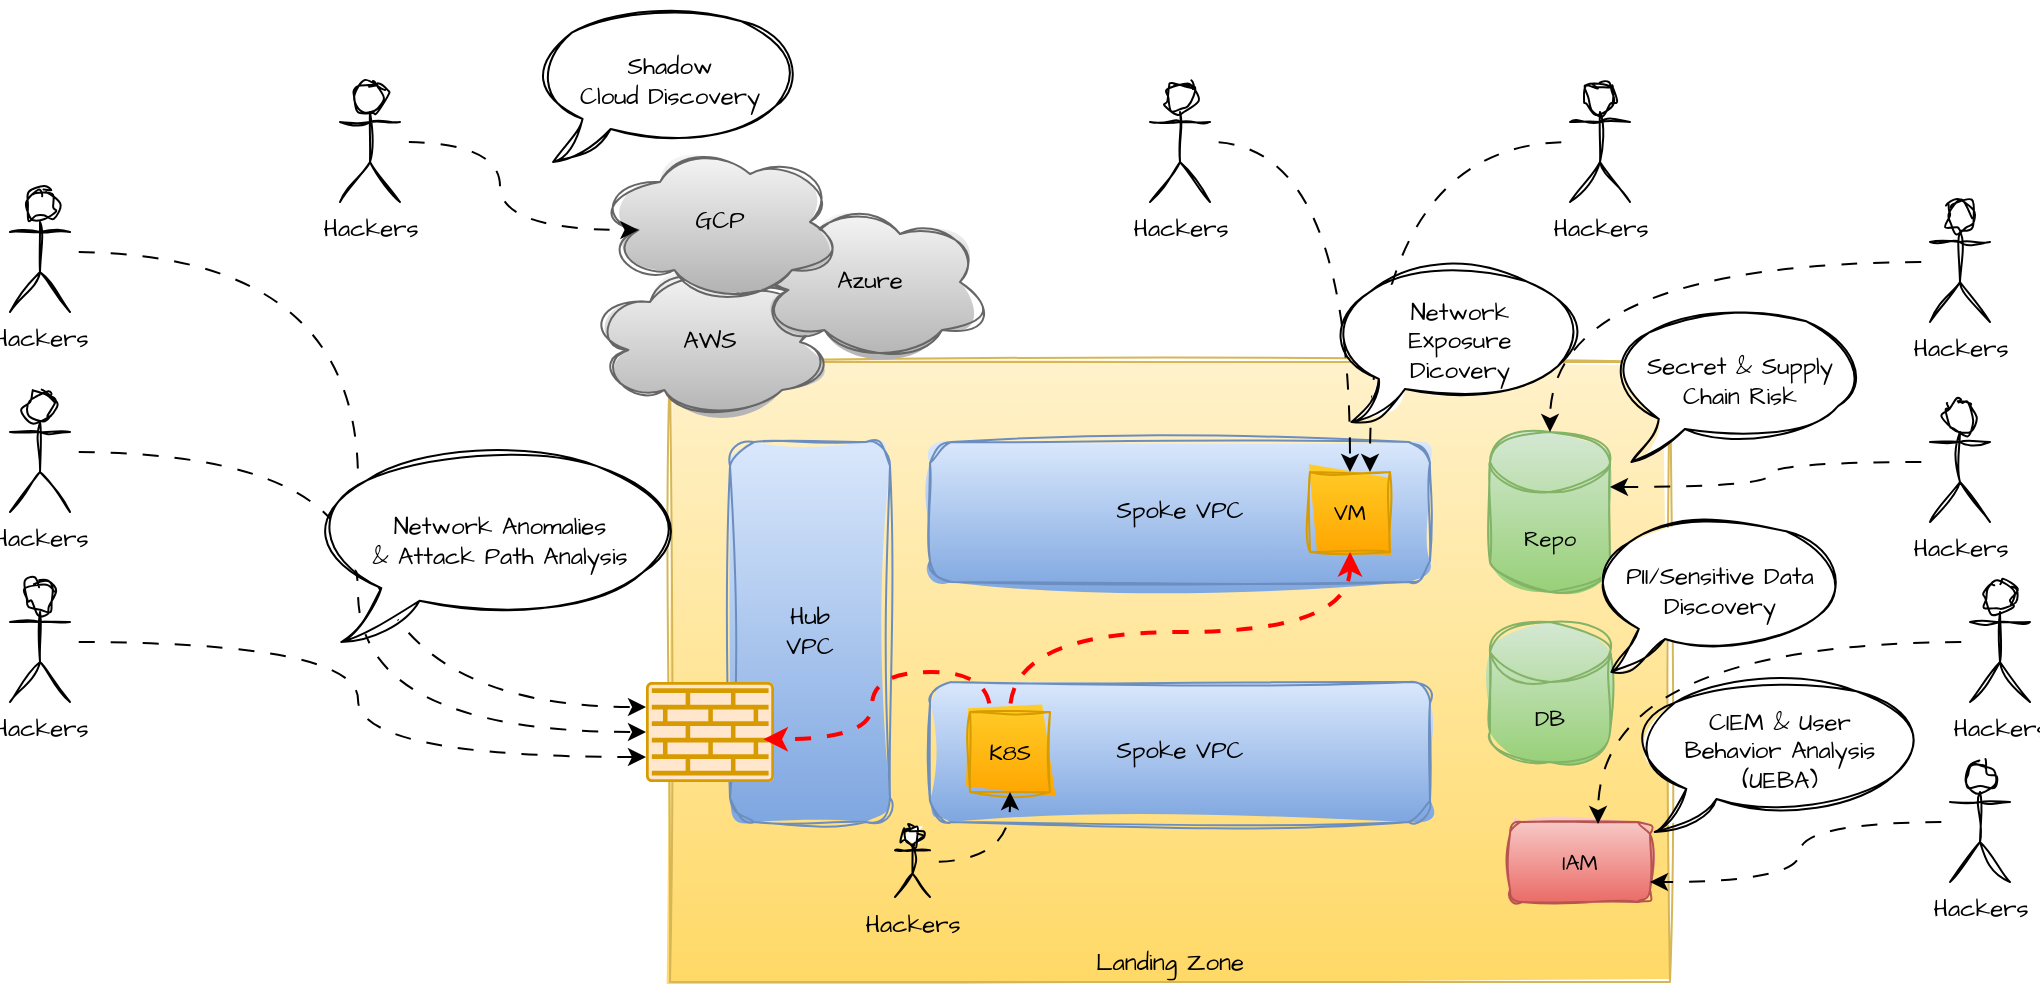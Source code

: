 <mxfile version="24.2.5" type="device">
  <diagram name="Page-1" id="LWX_vu-7LHV_K64vr4xJ">
    <mxGraphModel dx="1286" dy="775" grid="1" gridSize="10" guides="1" tooltips="1" connect="1" arrows="1" fold="1" page="1" pageScale="1" pageWidth="850" pageHeight="1100" math="0" shadow="0">
      <root>
        <mxCell id="0" />
        <mxCell id="1" parent="0" />
        <mxCell id="gkvwCJYRYMti6o6oYk9s-5" value="Landing Zone" style="rounded=0;whiteSpace=wrap;html=1;sketch=1;hachureGap=4;jiggle=2;curveFitting=1;fontFamily=Architects Daughter;fontSource=https%3A%2F%2Ffonts.googleapis.com%2Fcss%3Ffamily%3DArchitects%2BDaughter;verticalAlign=bottom;fillColor=#fff2cc;gradientColor=#ffd966;strokeColor=#d6b656;" parent="1" vertex="1">
          <mxGeometry x="560" y="270" width="500" height="310" as="geometry" />
        </mxCell>
        <mxCell id="gkvwCJYRYMti6o6oYk9s-1" value="Hub&lt;br&gt;VPC" style="rounded=1;whiteSpace=wrap;html=1;sketch=1;hachureGap=4;jiggle=2;curveFitting=1;fontFamily=Architects Daughter;fontSource=https%3A%2F%2Ffonts.googleapis.com%2Fcss%3Ffamily%3DArchitects%2BDaughter;fillColor=#dae8fc;gradientColor=#7ea6e0;strokeColor=#6c8ebf;" parent="1" vertex="1">
          <mxGeometry x="590" y="310" width="80" height="190" as="geometry" />
        </mxCell>
        <mxCell id="gkvwCJYRYMti6o6oYk9s-2" value="Spoke VPC" style="rounded=1;whiteSpace=wrap;html=1;sketch=1;hachureGap=4;jiggle=2;curveFitting=1;fontFamily=Architects Daughter;fontSource=https%3A%2F%2Ffonts.googleapis.com%2Fcss%3Ffamily%3DArchitects%2BDaughter;fillColor=#dae8fc;gradientColor=#7ea6e0;strokeColor=#6c8ebf;" parent="1" vertex="1">
          <mxGeometry x="690" y="310" width="250" height="70" as="geometry" />
        </mxCell>
        <mxCell id="gkvwCJYRYMti6o6oYk9s-3" value="Spoke VPC" style="rounded=1;whiteSpace=wrap;html=1;sketch=1;hachureGap=4;jiggle=2;curveFitting=1;fontFamily=Architects Daughter;fontSource=https%3A%2F%2Ffonts.googleapis.com%2Fcss%3Ffamily%3DArchitects%2BDaughter;fillColor=#dae8fc;gradientColor=#7ea6e0;strokeColor=#6c8ebf;" parent="1" vertex="1">
          <mxGeometry x="690" y="430" width="250" height="70" as="geometry" />
        </mxCell>
        <mxCell id="gkvwCJYRYMti6o6oYk9s-6" value="AWS" style="ellipse;shape=cloud;whiteSpace=wrap;html=1;sketch=1;hachureGap=4;jiggle=2;curveFitting=1;fontFamily=Architects Daughter;fontSource=https%3A%2F%2Ffonts.googleapis.com%2Fcss%3Ffamily%3DArchitects%2BDaughter;fillColor=#f5f5f5;strokeColor=#666666;gradientColor=#b3b3b3;" parent="1" vertex="1">
          <mxGeometry x="520" y="220" width="120" height="80" as="geometry" />
        </mxCell>
        <mxCell id="gkvwCJYRYMti6o6oYk9s-7" value="Azure" style="ellipse;shape=cloud;whiteSpace=wrap;html=1;sketch=1;hachureGap=4;jiggle=2;curveFitting=1;fontFamily=Architects Daughter;fontSource=https%3A%2F%2Ffonts.googleapis.com%2Fcss%3Ffamily%3DArchitects%2BDaughter;fillColor=#f5f5f5;strokeColor=#666666;gradientColor=#b3b3b3;" parent="1" vertex="1">
          <mxGeometry x="600" y="190" width="120" height="80" as="geometry" />
        </mxCell>
        <mxCell id="gkvwCJYRYMti6o6oYk9s-8" value="GCP" style="ellipse;shape=cloud;whiteSpace=wrap;html=1;sketch=1;hachureGap=4;jiggle=2;curveFitting=1;fontFamily=Architects Daughter;fontSource=https%3A%2F%2Ffonts.googleapis.com%2Fcss%3Ffamily%3DArchitects%2BDaughter;fillColor=#f5f5f5;strokeColor=#666666;gradientColor=#b3b3b3;" parent="1" vertex="1">
          <mxGeometry x="525" y="160" width="120" height="80" as="geometry" />
        </mxCell>
        <mxCell id="gkvwCJYRYMti6o6oYk9s-9" value="" style="sketch=0;points=[[0.015,0.015,0],[0.985,0.015,0],[0.985,0.985,0],[0.015,0.985,0],[0.25,0,0],[0.5,0,0],[0.75,0,0],[1,0.25,0],[1,0.5,0],[1,0.75,0],[0.75,1,0],[0.5,1,0],[0.25,1,0],[0,0.75,0],[0,0.5,0],[0,0.25,0]];verticalLabelPosition=bottom;html=1;verticalAlign=top;aspect=fixed;align=center;pointerEvents=1;shape=mxgraph.cisco19.rect;prIcon=firewall;fillColor=#ffe6cc;strokeColor=#d79b00;hachureGap=4;jiggle=2;curveFitting=1;fontFamily=Architects Daughter;fontSource=https%3A%2F%2Ffonts.googleapis.com%2Fcss%3Ffamily%3DArchitects%2BDaughter;" parent="1" vertex="1">
          <mxGeometry x="548" y="430" width="64" height="50" as="geometry" />
        </mxCell>
        <mxCell id="gkvwCJYRYMti6o6oYk9s-10" value="Hackers" style="shape=umlActor;verticalLabelPosition=bottom;verticalAlign=top;html=1;outlineConnect=0;sketch=1;hachureGap=4;jiggle=2;curveFitting=1;fontFamily=Architects Daughter;fontSource=https%3A%2F%2Ffonts.googleapis.com%2Fcss%3Ffamily%3DArchitects%2BDaughter;" parent="1" vertex="1">
          <mxGeometry x="230" y="285" width="30" height="60" as="geometry" />
        </mxCell>
        <mxCell id="gkvwCJYRYMti6o6oYk9s-18" style="edgeStyle=orthogonalEdgeStyle;rounded=0;hachureGap=4;orthogonalLoop=1;jettySize=auto;html=1;entryX=0;entryY=0.5;entryDx=0;entryDy=0;entryPerimeter=0;fontFamily=Architects Daughter;fontSource=https%3A%2F%2Ffonts.googleapis.com%2Fcss%3Ffamily%3DArchitects%2BDaughter;curved=1;shadow=0;flowAnimation=1;" parent="1" source="gkvwCJYRYMti6o6oYk9s-10" target="gkvwCJYRYMti6o6oYk9s-9" edge="1">
          <mxGeometry relative="1" as="geometry" />
        </mxCell>
        <mxCell id="gkvwCJYRYMti6o6oYk9s-19" value="Hackers" style="shape=umlActor;verticalLabelPosition=bottom;verticalAlign=top;html=1;outlineConnect=0;sketch=1;hachureGap=4;jiggle=2;curveFitting=1;fontFamily=Architects Daughter;fontSource=https%3A%2F%2Ffonts.googleapis.com%2Fcss%3Ffamily%3DArchitects%2BDaughter;" parent="1" vertex="1">
          <mxGeometry x="230" y="380" width="30" height="60" as="geometry" />
        </mxCell>
        <mxCell id="gkvwCJYRYMti6o6oYk9s-21" style="edgeStyle=orthogonalEdgeStyle;curved=1;rounded=0;hachureGap=4;orthogonalLoop=1;jettySize=auto;html=1;entryX=0;entryY=0.75;entryDx=0;entryDy=0;entryPerimeter=0;shadow=0;strokeColor=default;align=center;verticalAlign=middle;fontFamily=Architects Daughter;fontSource=https%3A%2F%2Ffonts.googleapis.com%2Fcss%3Ffamily%3DArchitects%2BDaughter;fontSize=11;fontColor=default;labelBackgroundColor=default;endArrow=classic;flowAnimation=1;" parent="1" source="gkvwCJYRYMti6o6oYk9s-19" target="gkvwCJYRYMti6o6oYk9s-9" edge="1">
          <mxGeometry relative="1" as="geometry" />
        </mxCell>
        <mxCell id="gkvwCJYRYMti6o6oYk9s-22" value="Hackers" style="shape=umlActor;verticalLabelPosition=bottom;verticalAlign=top;html=1;outlineConnect=0;sketch=1;hachureGap=4;jiggle=2;curveFitting=1;fontFamily=Architects Daughter;fontSource=https%3A%2F%2Ffonts.googleapis.com%2Fcss%3Ffamily%3DArchitects%2BDaughter;" parent="1" vertex="1">
          <mxGeometry x="230" y="185" width="30" height="60" as="geometry" />
        </mxCell>
        <mxCell id="gkvwCJYRYMti6o6oYk9s-23" style="edgeStyle=orthogonalEdgeStyle;curved=1;rounded=0;hachureGap=4;orthogonalLoop=1;jettySize=auto;html=1;entryX=0;entryY=0.25;entryDx=0;entryDy=0;entryPerimeter=0;shadow=0;strokeColor=default;align=center;verticalAlign=middle;fontFamily=Architects Daughter;fontSource=https%3A%2F%2Ffonts.googleapis.com%2Fcss%3Ffamily%3DArchitects%2BDaughter;fontSize=11;fontColor=default;labelBackgroundColor=default;endArrow=classic;flowAnimation=1;" parent="1" source="gkvwCJYRYMti6o6oYk9s-22" target="gkvwCJYRYMti6o6oYk9s-9" edge="1">
          <mxGeometry relative="1" as="geometry" />
        </mxCell>
        <mxCell id="gkvwCJYRYMti6o6oYk9s-24" value="Repo" style="shape=cylinder3;whiteSpace=wrap;html=1;boundedLbl=1;backgroundOutline=1;size=15;sketch=1;hachureGap=4;jiggle=2;curveFitting=1;fontFamily=Architects Daughter;fontSource=https%3A%2F%2Ffonts.googleapis.com%2Fcss%3Ffamily%3DArchitects%2BDaughter;fontSize=11;labelBackgroundColor=none;fillColor=#d5e8d4;gradientColor=#97d077;strokeColor=#82b366;" parent="1" vertex="1">
          <mxGeometry x="970" y="305" width="60" height="80" as="geometry" />
        </mxCell>
        <mxCell id="gkvwCJYRYMti6o6oYk9s-28" style="edgeStyle=orthogonalEdgeStyle;curved=1;rounded=0;hachureGap=4;orthogonalLoop=1;jettySize=auto;html=1;entryX=0.75;entryY=0;entryDx=0;entryDy=0;shadow=0;strokeColor=default;align=center;verticalAlign=middle;fontFamily=Architects Daughter;fontSource=https%3A%2F%2Ffonts.googleapis.com%2Fcss%3Ffamily%3DArchitects%2BDaughter;fontSize=11;fontColor=default;labelBackgroundColor=default;endArrow=classic;flowAnimation=1;" parent="1" source="gkvwCJYRYMti6o6oYk9s-25" target="gkvwCJYRYMti6o6oYk9s-27" edge="1">
          <mxGeometry relative="1" as="geometry" />
        </mxCell>
        <mxCell id="gkvwCJYRYMti6o6oYk9s-25" value="Hackers" style="shape=umlActor;verticalLabelPosition=bottom;verticalAlign=top;html=1;outlineConnect=0;sketch=1;hachureGap=4;jiggle=2;curveFitting=1;fontFamily=Architects Daughter;fontSource=https%3A%2F%2Ffonts.googleapis.com%2Fcss%3Ffamily%3DArchitects%2BDaughter;" parent="1" vertex="1">
          <mxGeometry x="1010" y="130" width="30" height="60" as="geometry" />
        </mxCell>
        <mxCell id="gkvwCJYRYMti6o6oYk9s-27" value="VM" style="whiteSpace=wrap;html=1;aspect=fixed;sketch=1;hachureGap=4;jiggle=2;curveFitting=1;fontFamily=Architects Daughter;fontSource=https%3A%2F%2Ffonts.googleapis.com%2Fcss%3Ffamily%3DArchitects%2BDaughter;fontSize=11;labelBackgroundColor=none;fillColor=#ffcd28;gradientColor=#ffa500;strokeColor=#d79b00;" parent="1" vertex="1">
          <mxGeometry x="880" y="325" width="40" height="40" as="geometry" />
        </mxCell>
        <mxCell id="gkvwCJYRYMti6o6oYk9s-30" style="edgeStyle=orthogonalEdgeStyle;curved=1;rounded=0;hachureGap=4;orthogonalLoop=1;jettySize=auto;html=1;entryX=0.5;entryY=0;entryDx=0;entryDy=0;shadow=0;strokeColor=default;align=center;verticalAlign=middle;fontFamily=Architects Daughter;fontSource=https%3A%2F%2Ffonts.googleapis.com%2Fcss%3Ffamily%3DArchitects%2BDaughter;fontSize=11;fontColor=default;labelBackgroundColor=default;endArrow=classic;flowAnimation=1;" parent="1" source="gkvwCJYRYMti6o6oYk9s-29" target="gkvwCJYRYMti6o6oYk9s-27" edge="1">
          <mxGeometry relative="1" as="geometry" />
        </mxCell>
        <mxCell id="gkvwCJYRYMti6o6oYk9s-29" value="Hackers" style="shape=umlActor;verticalLabelPosition=bottom;verticalAlign=top;html=1;outlineConnect=0;sketch=1;hachureGap=4;jiggle=2;curveFitting=1;fontFamily=Architects Daughter;fontSource=https%3A%2F%2Ffonts.googleapis.com%2Fcss%3Ffamily%3DArchitects%2BDaughter;" parent="1" vertex="1">
          <mxGeometry x="800" y="130" width="30" height="60" as="geometry" />
        </mxCell>
        <mxCell id="gkvwCJYRYMti6o6oYk9s-31" value="Hackers" style="shape=umlActor;verticalLabelPosition=bottom;verticalAlign=top;html=1;outlineConnect=0;sketch=1;hachureGap=4;jiggle=2;curveFitting=1;fontFamily=Architects Daughter;fontSource=https%3A%2F%2Ffonts.googleapis.com%2Fcss%3Ffamily%3DArchitects%2BDaughter;" parent="1" vertex="1">
          <mxGeometry x="1190" y="290" width="30" height="60" as="geometry" />
        </mxCell>
        <mxCell id="gkvwCJYRYMti6o6oYk9s-33" style="edgeStyle=orthogonalEdgeStyle;curved=1;rounded=0;hachureGap=4;orthogonalLoop=1;jettySize=auto;html=1;shadow=0;strokeColor=default;align=center;verticalAlign=middle;fontFamily=Architects Daughter;fontSource=https%3A%2F%2Ffonts.googleapis.com%2Fcss%3Ffamily%3DArchitects%2BDaughter;fontSize=11;fontColor=default;labelBackgroundColor=default;endArrow=classic;flowAnimation=1;" parent="1" source="gkvwCJYRYMti6o6oYk9s-32" target="gkvwCJYRYMti6o6oYk9s-24" edge="1">
          <mxGeometry relative="1" as="geometry" />
        </mxCell>
        <mxCell id="gkvwCJYRYMti6o6oYk9s-32" value="Hackers" style="shape=umlActor;verticalLabelPosition=bottom;verticalAlign=top;html=1;outlineConnect=0;sketch=1;hachureGap=4;jiggle=2;curveFitting=1;fontFamily=Architects Daughter;fontSource=https%3A%2F%2Ffonts.googleapis.com%2Fcss%3Ffamily%3DArchitects%2BDaughter;" parent="1" vertex="1">
          <mxGeometry x="1190" y="190" width="30" height="60" as="geometry" />
        </mxCell>
        <mxCell id="gkvwCJYRYMti6o6oYk9s-34" value="IAM" style="rounded=1;whiteSpace=wrap;html=1;sketch=1;hachureGap=4;jiggle=2;curveFitting=1;fontFamily=Architects Daughter;fontSource=https%3A%2F%2Ffonts.googleapis.com%2Fcss%3Ffamily%3DArchitects%2BDaughter;fontSize=11;labelBackgroundColor=none;fillColor=#f8cecc;gradientColor=#ea6b66;strokeColor=#b85450;" parent="1" vertex="1">
          <mxGeometry x="980" y="500" width="70" height="40" as="geometry" />
        </mxCell>
        <mxCell id="gkvwCJYRYMti6o6oYk9s-36" style="edgeStyle=orthogonalEdgeStyle;curved=1;rounded=0;hachureGap=4;orthogonalLoop=1;jettySize=auto;html=1;entryX=1;entryY=0.75;entryDx=0;entryDy=0;shadow=0;strokeColor=default;align=center;verticalAlign=middle;fontFamily=Architects Daughter;fontSource=https%3A%2F%2Ffonts.googleapis.com%2Fcss%3Ffamily%3DArchitects%2BDaughter;fontSize=11;fontColor=default;labelBackgroundColor=default;endArrow=classic;flowAnimation=1;" parent="1" source="gkvwCJYRYMti6o6oYk9s-35" target="gkvwCJYRYMti6o6oYk9s-34" edge="1">
          <mxGeometry relative="1" as="geometry" />
        </mxCell>
        <mxCell id="gkvwCJYRYMti6o6oYk9s-35" value="Hackers" style="shape=umlActor;verticalLabelPosition=bottom;verticalAlign=top;html=1;outlineConnect=0;sketch=1;hachureGap=4;jiggle=2;curveFitting=1;fontFamily=Architects Daughter;fontSource=https%3A%2F%2Ffonts.googleapis.com%2Fcss%3Ffamily%3DArchitects%2BDaughter;" parent="1" vertex="1">
          <mxGeometry x="1200" y="470" width="30" height="60" as="geometry" />
        </mxCell>
        <mxCell id="gkvwCJYRYMti6o6oYk9s-37" value="Hackers" style="shape=umlActor;verticalLabelPosition=bottom;verticalAlign=top;html=1;outlineConnect=0;sketch=1;hachureGap=4;jiggle=2;curveFitting=1;fontFamily=Architects Daughter;fontSource=https%3A%2F%2Ffonts.googleapis.com%2Fcss%3Ffamily%3DArchitects%2BDaughter;" parent="1" vertex="1">
          <mxGeometry x="1210" y="380" width="30" height="60" as="geometry" />
        </mxCell>
        <mxCell id="gkvwCJYRYMti6o6oYk9s-38" style="edgeStyle=orthogonalEdgeStyle;curved=1;rounded=0;hachureGap=4;orthogonalLoop=1;jettySize=auto;html=1;entryX=1;entryY=0;entryDx=0;entryDy=27.5;entryPerimeter=0;shadow=0;strokeColor=default;align=center;verticalAlign=middle;fontFamily=Architects Daughter;fontSource=https%3A%2F%2Ffonts.googleapis.com%2Fcss%3Ffamily%3DArchitects%2BDaughter;fontSize=11;fontColor=default;labelBackgroundColor=default;endArrow=classic;flowAnimation=1;" parent="1" source="gkvwCJYRYMti6o6oYk9s-31" target="gkvwCJYRYMti6o6oYk9s-24" edge="1">
          <mxGeometry relative="1" as="geometry" />
        </mxCell>
        <mxCell id="gkvwCJYRYMti6o6oYk9s-39" style="edgeStyle=orthogonalEdgeStyle;curved=1;rounded=0;hachureGap=4;orthogonalLoop=1;jettySize=auto;html=1;entryX=0.629;entryY=0.025;entryDx=0;entryDy=0;entryPerimeter=0;shadow=0;strokeColor=default;align=center;verticalAlign=middle;fontFamily=Architects Daughter;fontSource=https%3A%2F%2Ffonts.googleapis.com%2Fcss%3Ffamily%3DArchitects%2BDaughter;fontSize=11;fontColor=default;labelBackgroundColor=default;endArrow=classic;flowAnimation=1;" parent="1" source="gkvwCJYRYMti6o6oYk9s-37" target="gkvwCJYRYMti6o6oYk9s-34" edge="1">
          <mxGeometry relative="1" as="geometry" />
        </mxCell>
        <mxCell id="gkvwCJYRYMti6o6oYk9s-40" value="Hackers" style="shape=umlActor;verticalLabelPosition=bottom;verticalAlign=top;html=1;outlineConnect=0;sketch=1;hachureGap=4;jiggle=2;curveFitting=1;fontFamily=Architects Daughter;fontSource=https%3A%2F%2Ffonts.googleapis.com%2Fcss%3Ffamily%3DArchitects%2BDaughter;" parent="1" vertex="1">
          <mxGeometry x="395" y="130" width="30" height="60" as="geometry" />
        </mxCell>
        <mxCell id="gkvwCJYRYMti6o6oYk9s-41" style="edgeStyle=orthogonalEdgeStyle;curved=1;rounded=0;hachureGap=4;orthogonalLoop=1;jettySize=auto;html=1;entryX=0.16;entryY=0.55;entryDx=0;entryDy=0;entryPerimeter=0;shadow=0;strokeColor=default;align=center;verticalAlign=middle;fontFamily=Architects Daughter;fontSource=https%3A%2F%2Ffonts.googleapis.com%2Fcss%3Ffamily%3DArchitects%2BDaughter;fontSize=11;fontColor=default;labelBackgroundColor=default;endArrow=classic;flowAnimation=1;" parent="1" source="gkvwCJYRYMti6o6oYk9s-40" target="gkvwCJYRYMti6o6oYk9s-8" edge="1">
          <mxGeometry relative="1" as="geometry" />
        </mxCell>
        <mxCell id="zENMIR6Yf_Zz-KomC0aW-2" value="Shadow&lt;br&gt;Cloud Discovery" style="whiteSpace=wrap;html=1;shape=mxgraph.basic.oval_callout;sketch=1;hachureGap=4;jiggle=2;curveFitting=1;fontFamily=Architects Daughter;fontSource=https%3A%2F%2Ffonts.googleapis.com%2Fcss%3Ffamily%3DArchitects%2BDaughter;" vertex="1" parent="1">
          <mxGeometry x="490" y="90" width="140" height="80" as="geometry" />
        </mxCell>
        <mxCell id="zENMIR6Yf_Zz-KomC0aW-3" value="Network Anomalies&lt;div&gt;&amp;amp; Attack Path Analysis&lt;/div&gt;" style="whiteSpace=wrap;html=1;shape=mxgraph.basic.oval_callout;sketch=1;hachureGap=4;jiggle=2;curveFitting=1;fontFamily=Architects Daughter;fontSource=https%3A%2F%2Ffonts.googleapis.com%2Fcss%3Ffamily%3DArchitects%2BDaughter;" vertex="1" parent="1">
          <mxGeometry x="380" y="310" width="190" height="100" as="geometry" />
        </mxCell>
        <mxCell id="zENMIR6Yf_Zz-KomC0aW-4" value="Network&lt;div&gt;Exposure&lt;/div&gt;&lt;div&gt;Dicovery&lt;/div&gt;" style="whiteSpace=wrap;html=1;shape=mxgraph.basic.oval_callout;sketch=1;hachureGap=4;jiggle=2;curveFitting=1;fontFamily=Architects Daughter;fontSource=https%3A%2F%2Ffonts.googleapis.com%2Fcss%3Ffamily%3DArchitects%2BDaughter;" vertex="1" parent="1">
          <mxGeometry x="890" y="220" width="130" height="80" as="geometry" />
        </mxCell>
        <mxCell id="zENMIR6Yf_Zz-KomC0aW-5" value="Secret &amp;amp; Supply&lt;div&gt;Chain Risk&lt;/div&gt;" style="whiteSpace=wrap;html=1;shape=mxgraph.basic.oval_callout;sketch=1;hachureGap=4;jiggle=2;curveFitting=1;fontFamily=Architects Daughter;fontSource=https%3A%2F%2Ffonts.googleapis.com%2Fcss%3Ffamily%3DArchitects%2BDaughter;" vertex="1" parent="1">
          <mxGeometry x="1030" y="240" width="130" height="80" as="geometry" />
        </mxCell>
        <mxCell id="zENMIR6Yf_Zz-KomC0aW-6" value="CIEM &amp;amp; User&lt;div&gt;Behavior Analysis&lt;/div&gt;&lt;div&gt;(UEBA)&lt;/div&gt;" style="whiteSpace=wrap;html=1;shape=mxgraph.basic.oval_callout;sketch=1;hachureGap=4;jiggle=2;curveFitting=1;fontFamily=Architects Daughter;fontSource=https%3A%2F%2Ffonts.googleapis.com%2Fcss%3Ffamily%3DArchitects%2BDaughter;" vertex="1" parent="1">
          <mxGeometry x="1040" y="425" width="150" height="80" as="geometry" />
        </mxCell>
        <mxCell id="zENMIR6Yf_Zz-KomC0aW-12" style="edgeStyle=orthogonalEdgeStyle;curved=1;rounded=0;hachureGap=4;orthogonalLoop=1;jettySize=auto;html=1;entryX=0.5;entryY=1;entryDx=0;entryDy=0;strokeColor=#FF0000;align=center;verticalAlign=middle;fontFamily=Architects Daughter;fontSource=https%3A%2F%2Ffonts.googleapis.com%2Fcss%3Ffamily%3DArchitects%2BDaughter;fontSize=11;fontColor=default;labelBackgroundColor=default;endArrow=classic;flowAnimation=1;exitX=0.5;exitY=0;exitDx=0;exitDy=0;strokeWidth=2;" edge="1" parent="1" source="zENMIR6Yf_Zz-KomC0aW-7" target="gkvwCJYRYMti6o6oYk9s-27">
          <mxGeometry relative="1" as="geometry" />
        </mxCell>
        <mxCell id="zENMIR6Yf_Zz-KomC0aW-7" value="K8S" style="whiteSpace=wrap;html=1;aspect=fixed;sketch=1;hachureGap=4;jiggle=2;curveFitting=1;fontFamily=Architects Daughter;fontSource=https%3A%2F%2Ffonts.googleapis.com%2Fcss%3Ffamily%3DArchitects%2BDaughter;fontSize=11;labelBackgroundColor=none;fillColor=#ffcd28;gradientColor=#ffa500;strokeColor=#d79b00;" vertex="1" parent="1">
          <mxGeometry x="710" y="445" width="40" height="40" as="geometry" />
        </mxCell>
        <mxCell id="zENMIR6Yf_Zz-KomC0aW-10" style="edgeStyle=orthogonalEdgeStyle;rounded=0;hachureGap=4;orthogonalLoop=1;jettySize=auto;html=1;entryX=0.5;entryY=1;entryDx=0;entryDy=0;fontFamily=Architects Daughter;fontSource=https%3A%2F%2Ffonts.googleapis.com%2Fcss%3Ffamily%3DArchitects%2BDaughter;curved=1;flowAnimation=1;" edge="1" parent="1" source="zENMIR6Yf_Zz-KomC0aW-9" target="zENMIR6Yf_Zz-KomC0aW-7">
          <mxGeometry relative="1" as="geometry" />
        </mxCell>
        <mxCell id="zENMIR6Yf_Zz-KomC0aW-9" value="Hackers" style="shape=umlActor;verticalLabelPosition=bottom;verticalAlign=top;html=1;outlineConnect=0;sketch=1;hachureGap=4;jiggle=2;curveFitting=1;fontFamily=Architects Daughter;fontSource=https%3A%2F%2Ffonts.googleapis.com%2Fcss%3Ffamily%3DArchitects%2BDaughter;" vertex="1" parent="1">
          <mxGeometry x="672.5" y="502.5" width="17.5" height="35" as="geometry" />
        </mxCell>
        <mxCell id="zENMIR6Yf_Zz-KomC0aW-13" style="edgeStyle=orthogonalEdgeStyle;curved=1;rounded=0;hachureGap=4;orthogonalLoop=1;jettySize=auto;html=1;entryX=0.917;entryY=0.573;entryDx=0;entryDy=0;strokeColor=#FF0000;align=center;verticalAlign=middle;fontFamily=Architects Daughter;fontSource=https%3A%2F%2Ffonts.googleapis.com%2Fcss%3Ffamily%3DArchitects%2BDaughter;fontSize=11;fontColor=default;labelBackgroundColor=default;endArrow=classic;flowAnimation=1;exitX=0.25;exitY=0;exitDx=0;exitDy=0;strokeWidth=2;entryPerimeter=0;" edge="1" parent="1" source="zENMIR6Yf_Zz-KomC0aW-7" target="gkvwCJYRYMti6o6oYk9s-9">
          <mxGeometry relative="1" as="geometry">
            <mxPoint x="740" y="455" as="sourcePoint" />
            <mxPoint x="910" y="375" as="targetPoint" />
          </mxGeometry>
        </mxCell>
        <mxCell id="zENMIR6Yf_Zz-KomC0aW-16" value="DB" style="shape=cylinder3;whiteSpace=wrap;html=1;boundedLbl=1;backgroundOutline=1;size=15;sketch=1;hachureGap=4;jiggle=2;curveFitting=1;fontFamily=Architects Daughter;fontSource=https%3A%2F%2Ffonts.googleapis.com%2Fcss%3Ffamily%3DArchitects%2BDaughter;fontSize=11;labelBackgroundColor=none;fillColor=#d5e8d4;gradientColor=#97d077;strokeColor=#82b366;" vertex="1" parent="1">
          <mxGeometry x="970" y="400" width="60" height="70" as="geometry" />
        </mxCell>
        <mxCell id="zENMIR6Yf_Zz-KomC0aW-17" value="PII/Sensitive Data&lt;div&gt;Discovery&lt;/div&gt;" style="whiteSpace=wrap;html=1;shape=mxgraph.basic.oval_callout;sketch=1;hachureGap=4;jiggle=2;curveFitting=1;fontFamily=Architects Daughter;fontSource=https%3A%2F%2Ffonts.googleapis.com%2Fcss%3Ffamily%3DArchitects%2BDaughter;" vertex="1" parent="1">
          <mxGeometry x="1020" y="345" width="130" height="80" as="geometry" />
        </mxCell>
      </root>
    </mxGraphModel>
  </diagram>
</mxfile>

